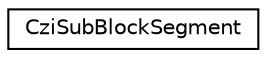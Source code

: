 digraph "Graphical Class Hierarchy"
{
  edge [fontname="Helvetica",fontsize="10",labelfontname="Helvetica",labelfontsize="10"];
  node [fontname="Helvetica",fontsize="10",shape=record];
  rankdir="LR";
  Node1 [label="CziSubBlockSegment",height=0.2,width=0.4,color="black", fillcolor="white", style="filled",URL="$structCziSubBlockSegment.html"];
}
